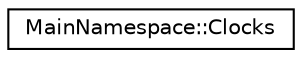 digraph "Graphical Class Hierarchy"
{
 // INTERACTIVE_SVG=YES
 // LATEX_PDF_SIZE
  edge [fontname="Helvetica",fontsize="10",labelfontname="Helvetica",labelfontsize="10"];
  node [fontname="Helvetica",fontsize="10",shape=record];
  rankdir="LR";
  Node0 [label="MainNamespace::Clocks",height=0.2,width=0.4,color="black", fillcolor="white", style="filled",URL="$class_main_namespace_1_1_clocks.html",tooltip=" "];
}
